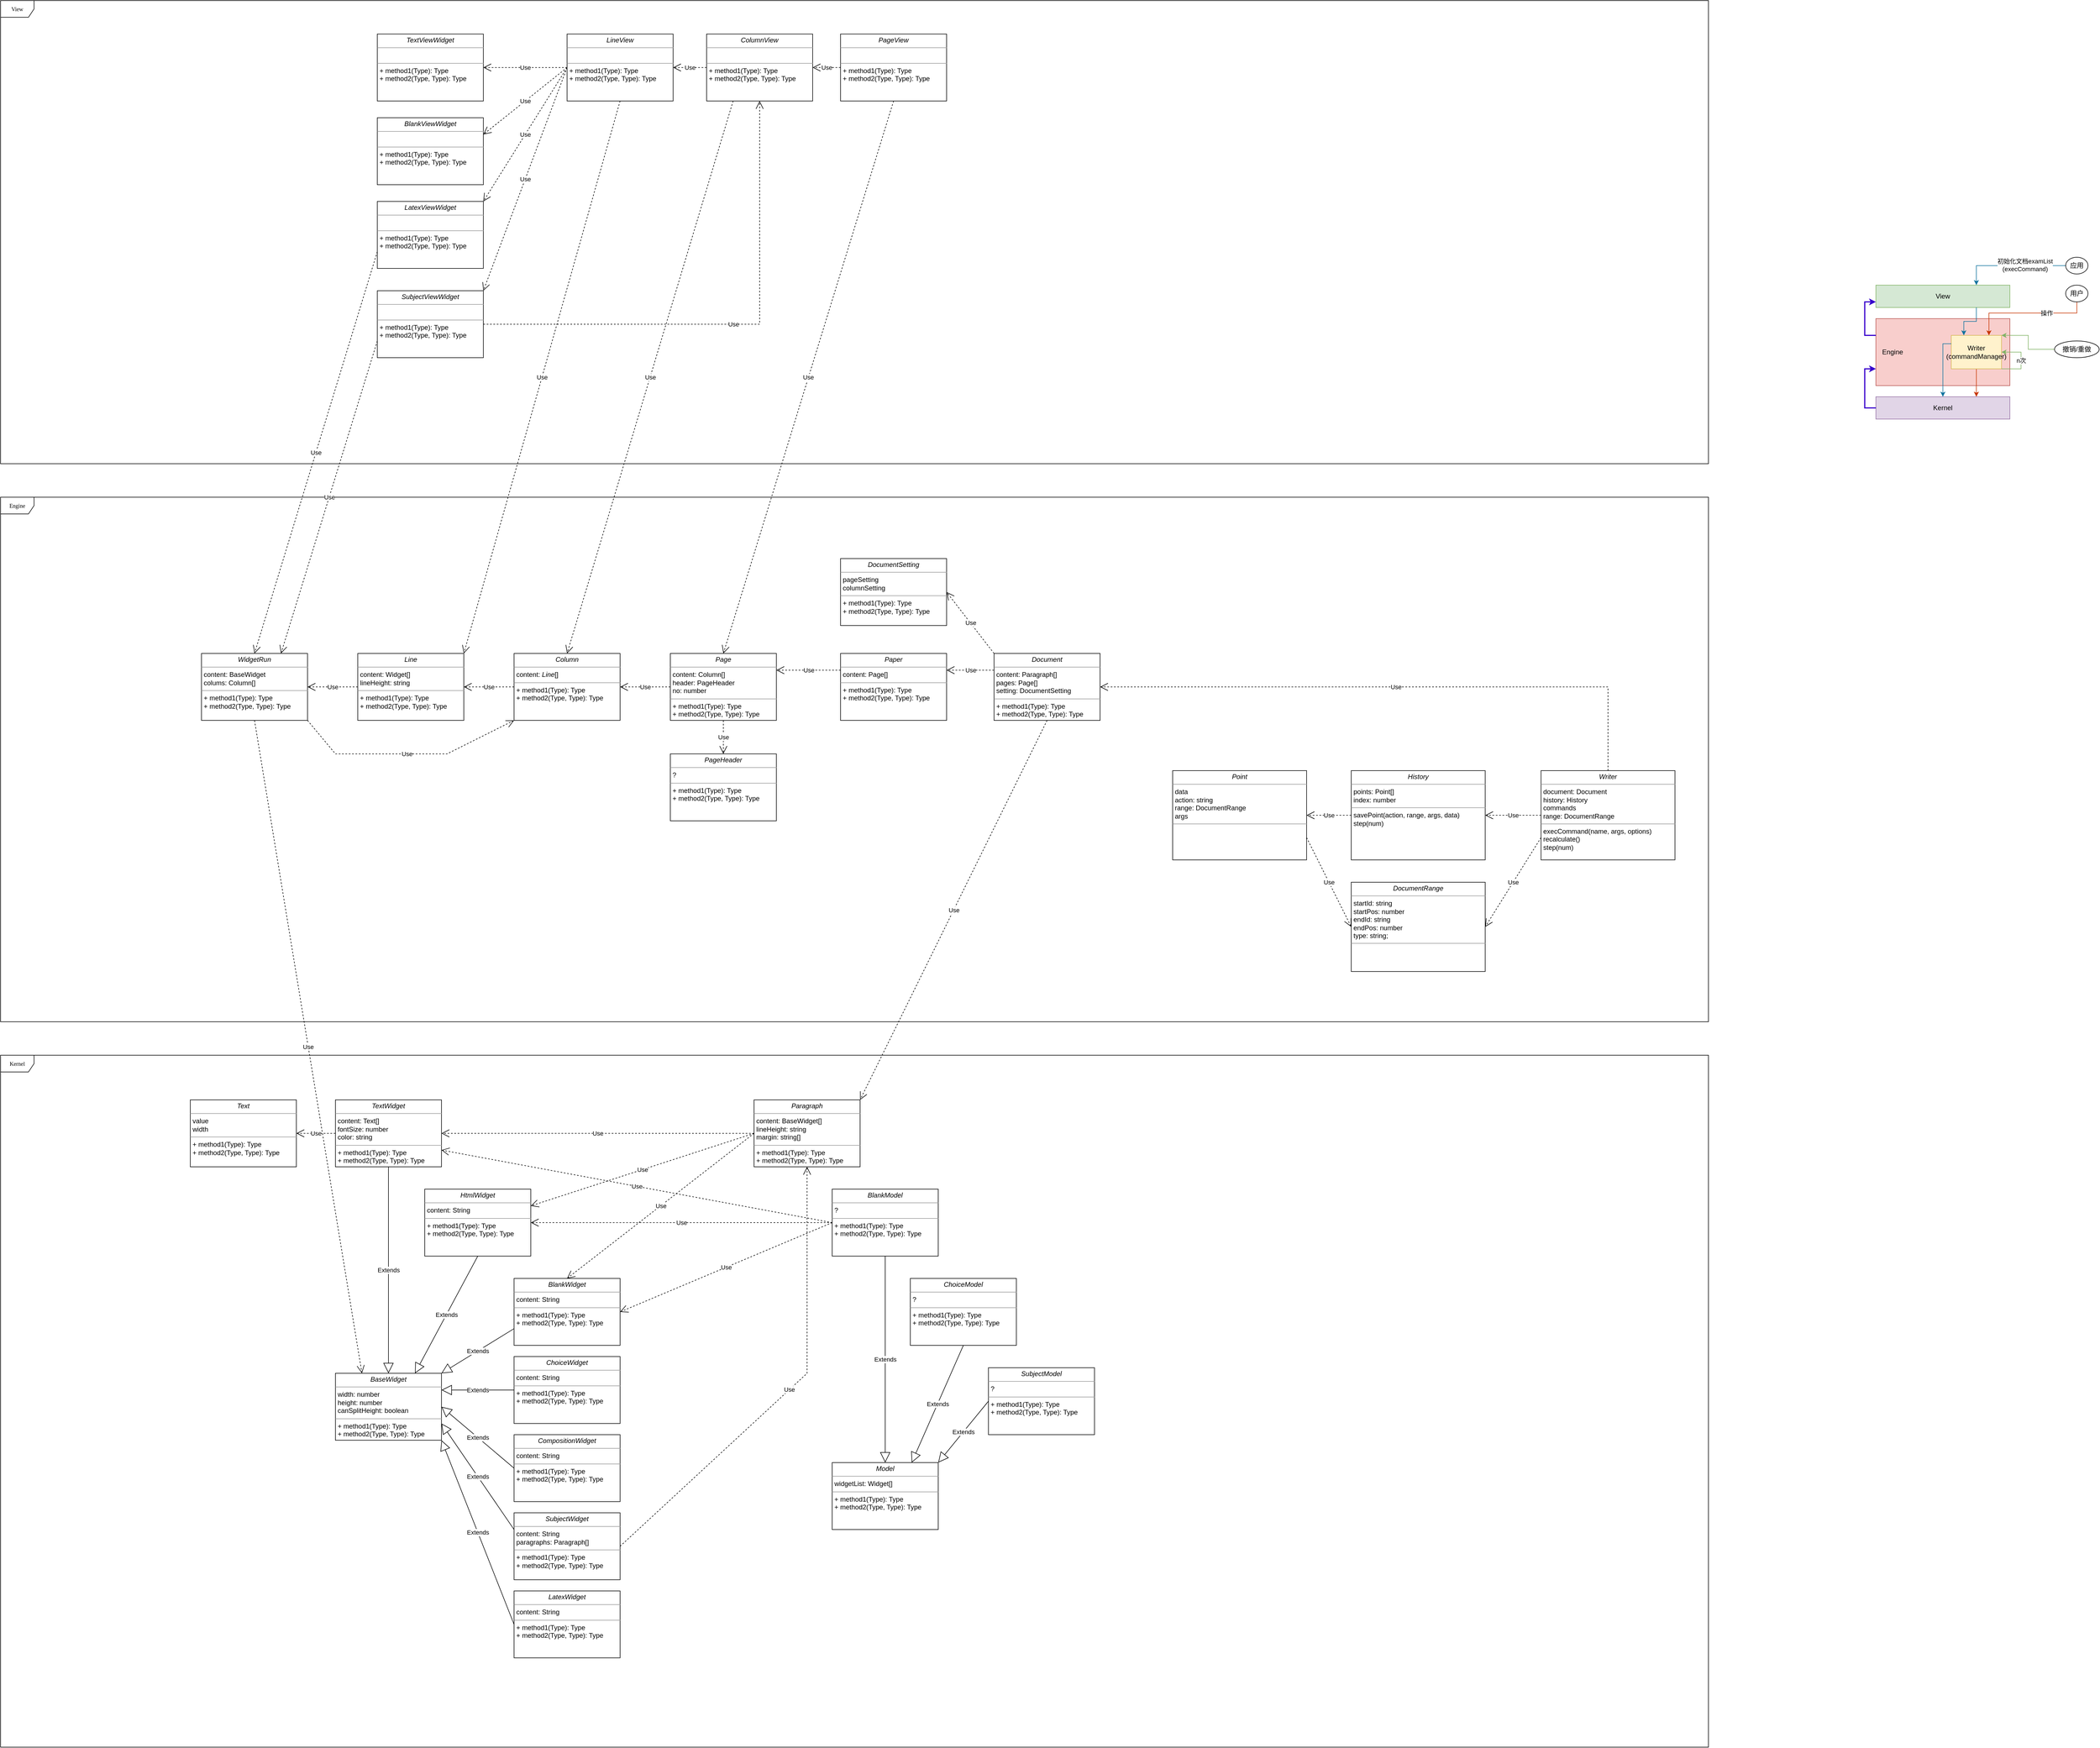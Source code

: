 <mxfile version="18.0.6" type="github">
  <diagram name="Page-1" id="c4acf3e9-155e-7222-9cf6-157b1a14988f">
    <mxGraphModel dx="1494" dy="2609" grid="1" gridSize="10" guides="1" tooltips="1" connect="1" arrows="1" fold="1" page="1" pageScale="1" pageWidth="850" pageHeight="1100" background="none" math="0" shadow="0">
      <root>
        <mxCell id="0" />
        <mxCell id="1" parent="0" />
        <mxCell id="fuyfgmNVLUuhkr_44X1W-9" value="Engine" style="shape=umlFrame;whiteSpace=wrap;html=1;rounded=0;shadow=0;comic=0;labelBackgroundColor=none;strokeWidth=1;fontFamily=Verdana;fontSize=10;align=center;" parent="1" vertex="1">
          <mxGeometry x="-280" y="-1100" width="3060" height="940" as="geometry" />
        </mxCell>
        <mxCell id="17acba5748e5396b-1" value="Kernel" style="shape=umlFrame;whiteSpace=wrap;html=1;rounded=0;shadow=0;comic=0;labelBackgroundColor=none;strokeWidth=1;fontFamily=Verdana;fontSize=10;align=center;" parent="1" vertex="1">
          <mxGeometry x="-280" y="-100" width="3060" height="1240" as="geometry" />
        </mxCell>
        <mxCell id="5d2195bd80daf111-18" value="&lt;p style=&quot;margin: 0px ; margin-top: 4px ; text-align: center&quot;&gt;&lt;i&gt;Text&lt;/i&gt;&lt;/p&gt;&lt;hr size=&quot;1&quot;&gt;&lt;p style=&quot;margin: 0px ; margin-left: 4px&quot;&gt;value&lt;/p&gt;&lt;p style=&quot;margin: 0px ; margin-left: 4px&quot;&gt;width&lt;/p&gt;&lt;hr size=&quot;1&quot;&gt;&lt;p style=&quot;margin: 0px ; margin-left: 4px&quot;&gt;+ method1(Type): Type&lt;br&gt;+ method2(Type, Type): Type&lt;/p&gt;" style="verticalAlign=top;align=left;overflow=fill;fontSize=12;fontFamily=Helvetica;html=1;rounded=0;shadow=0;comic=0;labelBackgroundColor=none;strokeWidth=1" parent="1" vertex="1">
          <mxGeometry x="60" y="-20" width="190" height="120" as="geometry" />
        </mxCell>
        <mxCell id="0qslpQPDbHQwRN-v0XV1-1" value="&lt;p style=&quot;margin: 0px ; margin-top: 4px ; text-align: center&quot;&gt;&lt;i&gt;TextWidget&lt;/i&gt;&lt;/p&gt;&lt;hr size=&quot;1&quot;&gt;&lt;p style=&quot;margin: 0px ; margin-left: 4px&quot;&gt;content: Text[]&lt;/p&gt;&lt;p style=&quot;margin: 0px ; margin-left: 4px&quot;&gt;fontSize: number&lt;/p&gt;&lt;p style=&quot;margin: 0px ; margin-left: 4px&quot;&gt;color: string&lt;/p&gt;&lt;hr size=&quot;1&quot;&gt;&lt;p style=&quot;margin: 0px ; margin-left: 4px&quot;&gt;+ method1(Type): Type&lt;br&gt;+ method2(Type, Type): Type&lt;/p&gt;" style="verticalAlign=top;align=left;overflow=fill;fontSize=12;fontFamily=Helvetica;html=1;rounded=0;shadow=0;comic=0;labelBackgroundColor=none;strokeWidth=1" parent="1" vertex="1">
          <mxGeometry x="320" y="-20" width="190" height="120" as="geometry" />
        </mxCell>
        <mxCell id="0qslpQPDbHQwRN-v0XV1-2" value="&lt;p style=&quot;margin: 0px ; margin-top: 4px ; text-align: center&quot;&gt;&lt;i&gt;HtmlWidget&lt;/i&gt;&lt;/p&gt;&lt;hr size=&quot;1&quot;&gt;&lt;p style=&quot;margin: 0px ; margin-left: 4px&quot;&gt;content: String&lt;/p&gt;&lt;hr size=&quot;1&quot;&gt;&lt;p style=&quot;margin: 0px ; margin-left: 4px&quot;&gt;+ method1(Type): Type&lt;br&gt;+ method2(Type, Type): Type&lt;/p&gt;" style="verticalAlign=top;align=left;overflow=fill;fontSize=12;fontFamily=Helvetica;html=1;rounded=0;shadow=0;comic=0;labelBackgroundColor=none;strokeWidth=1" parent="1" vertex="1">
          <mxGeometry x="480" y="140" width="190" height="120" as="geometry" />
        </mxCell>
        <mxCell id="0qslpQPDbHQwRN-v0XV1-3" value="&lt;p style=&quot;margin: 0px ; margin-top: 4px ; text-align: center&quot;&gt;&lt;i&gt;BlankWidget&lt;/i&gt;&lt;/p&gt;&lt;hr size=&quot;1&quot;&gt;&lt;p style=&quot;margin: 0px ; margin-left: 4px&quot;&gt;content: String&lt;/p&gt;&lt;hr size=&quot;1&quot;&gt;&lt;p style=&quot;margin: 0px ; margin-left: 4px&quot;&gt;+ method1(Type): Type&lt;br&gt;+ method2(Type, Type): Type&lt;/p&gt;" style="verticalAlign=top;align=left;overflow=fill;fontSize=12;fontFamily=Helvetica;html=1;rounded=0;shadow=0;comic=0;labelBackgroundColor=none;strokeWidth=1" parent="1" vertex="1">
          <mxGeometry x="640" y="300" width="190" height="120" as="geometry" />
        </mxCell>
        <mxCell id="0qslpQPDbHQwRN-v0XV1-4" value="Use" style="endArrow=open;endSize=12;dashed=1;html=1;rounded=0;exitX=0;exitY=0.5;exitDx=0;exitDy=0;entryX=1;entryY=0.5;entryDx=0;entryDy=0;" parent="1" source="0qslpQPDbHQwRN-v0XV1-1" target="5d2195bd80daf111-18" edge="1">
          <mxGeometry width="160" relative="1" as="geometry">
            <mxPoint x="290" y="90" as="sourcePoint" />
            <mxPoint x="450" y="90" as="targetPoint" />
          </mxGeometry>
        </mxCell>
        <mxCell id="0qslpQPDbHQwRN-v0XV1-5" value="&lt;p style=&quot;margin: 0px ; margin-top: 4px ; text-align: center&quot;&gt;&lt;i&gt;Line&lt;/i&gt;&lt;/p&gt;&lt;hr size=&quot;1&quot;&gt;&lt;p style=&quot;margin: 0px ; margin-left: 4px&quot;&gt;content: Widget[]&lt;/p&gt;&lt;p style=&quot;margin: 0px ; margin-left: 4px&quot;&gt;lineHeight: string&lt;br&gt;&lt;/p&gt;&lt;hr size=&quot;1&quot;&gt;&lt;p style=&quot;margin: 0px ; margin-left: 4px&quot;&gt;+ method1(Type): Type&lt;br&gt;+ method2(Type, Type): Type&lt;/p&gt;" style="verticalAlign=top;align=left;overflow=fill;fontSize=12;fontFamily=Helvetica;html=1;rounded=0;shadow=0;comic=0;labelBackgroundColor=none;strokeWidth=1" parent="1" vertex="1">
          <mxGeometry x="360" y="-820" width="190" height="120" as="geometry" />
        </mxCell>
        <mxCell id="0qslpQPDbHQwRN-v0XV1-6" value="&lt;p style=&quot;margin: 0px ; margin-top: 4px ; text-align: center&quot;&gt;&lt;i&gt;BaseWidget&lt;/i&gt;&lt;/p&gt;&lt;hr size=&quot;1&quot;&gt;&lt;p style=&quot;margin: 0px ; margin-left: 4px&quot;&gt;width: number&lt;/p&gt;&lt;p style=&quot;margin: 0px ; margin-left: 4px&quot;&gt;height: number&lt;/p&gt;&lt;p style=&quot;margin: 0px ; margin-left: 4px&quot;&gt;canSplitHeight: boolean&lt;/p&gt;&lt;hr size=&quot;1&quot;&gt;&lt;p style=&quot;margin: 0px ; margin-left: 4px&quot;&gt;+ method1(Type): Type&lt;br&gt;+ method2(Type, Type): Type&lt;/p&gt;" style="verticalAlign=top;align=left;overflow=fill;fontSize=12;fontFamily=Helvetica;html=1;rounded=0;shadow=0;comic=0;labelBackgroundColor=none;strokeWidth=1" parent="1" vertex="1">
          <mxGeometry x="320" y="470" width="190" height="120" as="geometry" />
        </mxCell>
        <mxCell id="0qslpQPDbHQwRN-v0XV1-8" value="Use" style="endArrow=open;endSize=12;dashed=1;html=1;rounded=0;exitX=0;exitY=0.5;exitDx=0;exitDy=0;entryX=1;entryY=0.5;entryDx=0;entryDy=0;" parent="1" source="0qslpQPDbHQwRN-v0XV1-16" target="0qslpQPDbHQwRN-v0XV1-1" edge="1">
          <mxGeometry width="160" relative="1" as="geometry">
            <mxPoint x="430" y="320" as="sourcePoint" />
            <mxPoint x="590" y="320" as="targetPoint" />
          </mxGeometry>
        </mxCell>
        <mxCell id="0qslpQPDbHQwRN-v0XV1-11" value="Use" style="endArrow=open;endSize=12;dashed=1;html=1;rounded=0;entryX=1;entryY=0.25;entryDx=0;entryDy=0;exitX=0;exitY=0.5;exitDx=0;exitDy=0;" parent="1" source="0qslpQPDbHQwRN-v0XV1-16" target="0qslpQPDbHQwRN-v0XV1-2" edge="1">
          <mxGeometry width="160" relative="1" as="geometry">
            <mxPoint x="890" y="40" as="sourcePoint" />
            <mxPoint x="520" y="50" as="targetPoint" />
          </mxGeometry>
        </mxCell>
        <mxCell id="0qslpQPDbHQwRN-v0XV1-12" value="Use" style="endArrow=open;endSize=12;dashed=1;html=1;rounded=0;entryX=0.5;entryY=0;entryDx=0;entryDy=0;" parent="1" target="0qslpQPDbHQwRN-v0XV1-3" edge="1">
          <mxGeometry width="160" relative="1" as="geometry">
            <mxPoint x="1070" y="40" as="sourcePoint" />
            <mxPoint x="645" y="110" as="targetPoint" />
          </mxGeometry>
        </mxCell>
        <mxCell id="0qslpQPDbHQwRN-v0XV1-13" value="Extends" style="endArrow=block;endSize=16;endFill=0;html=1;rounded=0;exitX=0.5;exitY=1;exitDx=0;exitDy=0;" parent="1" source="0qslpQPDbHQwRN-v0XV1-1" target="0qslpQPDbHQwRN-v0XV1-6" edge="1">
          <mxGeometry width="160" relative="1" as="geometry">
            <mxPoint x="370" y="290" as="sourcePoint" />
            <mxPoint x="530" y="290" as="targetPoint" />
          </mxGeometry>
        </mxCell>
        <mxCell id="0qslpQPDbHQwRN-v0XV1-14" value="Extends" style="endArrow=block;endSize=16;endFill=0;html=1;rounded=0;exitX=0.5;exitY=1;exitDx=0;exitDy=0;entryX=0.75;entryY=0;entryDx=0;entryDy=0;" parent="1" source="0qslpQPDbHQwRN-v0XV1-2" target="0qslpQPDbHQwRN-v0XV1-6" edge="1">
          <mxGeometry width="160" relative="1" as="geometry">
            <mxPoint x="425" y="110" as="sourcePoint" />
            <mxPoint x="425" y="480" as="targetPoint" />
          </mxGeometry>
        </mxCell>
        <mxCell id="0qslpQPDbHQwRN-v0XV1-15" value="Extends" style="endArrow=block;endSize=16;endFill=0;html=1;rounded=0;exitX=0;exitY=0.75;exitDx=0;exitDy=0;entryX=1;entryY=0;entryDx=0;entryDy=0;" parent="1" source="0qslpQPDbHQwRN-v0XV1-3" target="0qslpQPDbHQwRN-v0XV1-6" edge="1">
          <mxGeometry width="160" relative="1" as="geometry">
            <mxPoint x="645" y="230" as="sourcePoint" />
            <mxPoint x="472.5" y="480" as="targetPoint" />
          </mxGeometry>
        </mxCell>
        <mxCell id="0qslpQPDbHQwRN-v0XV1-16" value="&lt;p style=&quot;margin: 0px ; margin-top: 4px ; text-align: center&quot;&gt;&lt;i&gt;Paragraph&lt;/i&gt;&lt;br&gt;&lt;/p&gt;&lt;hr size=&quot;1&quot;&gt;&lt;p style=&quot;margin: 0px ; margin-left: 4px&quot;&gt;content: BaseWidget[]&lt;/p&gt;&lt;p style=&quot;margin: 0px ; margin-left: 4px&quot;&gt;lineHeight: string&lt;br&gt;margin: string[]&lt;/p&gt;&lt;hr size=&quot;1&quot;&gt;&lt;p style=&quot;margin: 0px ; margin-left: 4px&quot;&gt;+ method1(Type): Type&lt;br&gt;+ method2(Type, Type): Type&lt;/p&gt;" style="verticalAlign=top;align=left;overflow=fill;fontSize=12;fontFamily=Helvetica;html=1;rounded=0;shadow=0;comic=0;labelBackgroundColor=none;strokeWidth=1" parent="1" vertex="1">
          <mxGeometry x="1070" y="-20" width="190" height="120" as="geometry" />
        </mxCell>
        <mxCell id="0qslpQPDbHQwRN-v0XV1-17" value="Use" style="endArrow=open;endSize=12;dashed=1;html=1;rounded=0;entryX=1;entryY=0.5;entryDx=0;entryDy=0;exitX=0;exitY=0.5;exitDx=0;exitDy=0;" parent="1" source="0qslpQPDbHQwRN-v0XV1-5" target="fuyfgmNVLUuhkr_44X1W-13" edge="1">
          <mxGeometry width="160" relative="1" as="geometry">
            <mxPoint x="450" y="-250" as="sourcePoint" />
            <mxPoint x="290" y="-160" as="targetPoint" />
          </mxGeometry>
        </mxCell>
        <mxCell id="0qslpQPDbHQwRN-v0XV1-18" value="&lt;p style=&quot;margin: 0px ; margin-top: 4px ; text-align: center&quot;&gt;&lt;i&gt;BlankModel&lt;/i&gt;&lt;br&gt;&lt;/p&gt;&lt;hr size=&quot;1&quot;&gt;&lt;p style=&quot;margin: 0px ; margin-left: 4px&quot;&gt;?&lt;/p&gt;&lt;hr size=&quot;1&quot;&gt;&lt;p style=&quot;margin: 0px ; margin-left: 4px&quot;&gt;+ method1(Type): Type&lt;br&gt;+ method2(Type, Type): Type&lt;/p&gt;" style="verticalAlign=top;align=left;overflow=fill;fontSize=12;fontFamily=Helvetica;html=1;rounded=0;shadow=0;comic=0;labelBackgroundColor=none;strokeWidth=1" parent="1" vertex="1">
          <mxGeometry x="1210" y="140" width="190" height="120" as="geometry" />
        </mxCell>
        <mxCell id="0qslpQPDbHQwRN-v0XV1-19" value="Use" style="endArrow=open;endSize=12;dashed=1;html=1;rounded=0;entryX=1;entryY=0.75;entryDx=0;entryDy=0;exitX=0;exitY=0.5;exitDx=0;exitDy=0;" parent="1" source="0qslpQPDbHQwRN-v0XV1-18" target="0qslpQPDbHQwRN-v0XV1-1" edge="1">
          <mxGeometry width="160" relative="1" as="geometry">
            <mxPoint x="1090" y="210" as="sourcePoint" />
            <mxPoint x="1270" y="200" as="targetPoint" />
          </mxGeometry>
        </mxCell>
        <mxCell id="0qslpQPDbHQwRN-v0XV1-20" value="&lt;p style=&quot;margin: 0px ; margin-top: 4px ; text-align: center&quot;&gt;&lt;i&gt;Column&lt;/i&gt;&lt;br&gt;&lt;/p&gt;&lt;hr size=&quot;1&quot;&gt;&lt;p style=&quot;margin: 0px ; margin-left: 4px&quot;&gt;content:&amp;nbsp;&lt;i style=&quot;text-align: center&quot;&gt;Line&lt;/i&gt;[]&lt;/p&gt;&lt;hr size=&quot;1&quot;&gt;&lt;p style=&quot;margin: 0px ; margin-left: 4px&quot;&gt;+ method1(Type): Type&lt;br&gt;+ method2(Type, Type): Type&lt;/p&gt;" style="verticalAlign=top;align=left;overflow=fill;fontSize=12;fontFamily=Helvetica;html=1;rounded=0;shadow=0;comic=0;labelBackgroundColor=none;strokeWidth=1" parent="1" vertex="1">
          <mxGeometry x="640" y="-820" width="190" height="120" as="geometry" />
        </mxCell>
        <mxCell id="0qslpQPDbHQwRN-v0XV1-21" value="&lt;p style=&quot;margin: 0px ; margin-top: 4px ; text-align: center&quot;&gt;&lt;i&gt;Page&lt;/i&gt;&lt;br&gt;&lt;/p&gt;&lt;hr size=&quot;1&quot;&gt;&lt;p style=&quot;margin: 0px ; margin-left: 4px&quot;&gt;content: Column[]&lt;/p&gt;&lt;p style=&quot;margin: 0px ; margin-left: 4px&quot;&gt;header: PageHeader&lt;/p&gt;&lt;p style=&quot;margin: 0px ; margin-left: 4px&quot;&gt;no: number&lt;/p&gt;&lt;hr size=&quot;1&quot;&gt;&lt;p style=&quot;margin: 0px ; margin-left: 4px&quot;&gt;+ method1(Type): Type&lt;br&gt;+ method2(Type, Type): Type&lt;/p&gt;" style="verticalAlign=top;align=left;overflow=fill;fontSize=12;fontFamily=Helvetica;html=1;rounded=0;shadow=0;comic=0;labelBackgroundColor=none;strokeWidth=1" parent="1" vertex="1">
          <mxGeometry x="920" y="-820" width="190" height="120" as="geometry" />
        </mxCell>
        <mxCell id="0qslpQPDbHQwRN-v0XV1-23" value="Use" style="endArrow=open;endSize=12;dashed=1;html=1;rounded=0;entryX=1;entryY=0.5;entryDx=0;entryDy=0;exitX=0;exitY=0.5;exitDx=0;exitDy=0;" parent="1" source="0qslpQPDbHQwRN-v0XV1-21" target="0qslpQPDbHQwRN-v0XV1-20" edge="1">
          <mxGeometry width="160" relative="1" as="geometry">
            <mxPoint x="785" y="-370" as="sourcePoint" />
            <mxPoint x="695" y="-370" as="targetPoint" />
          </mxGeometry>
        </mxCell>
        <mxCell id="0qslpQPDbHQwRN-v0XV1-24" value="&lt;p style=&quot;margin: 0px ; margin-top: 4px ; text-align: center&quot;&gt;&lt;i&gt;ChoiceModel&lt;/i&gt;&lt;br&gt;&lt;/p&gt;&lt;hr size=&quot;1&quot;&gt;&lt;p style=&quot;margin: 0px ; margin-left: 4px&quot;&gt;?&lt;/p&gt;&lt;hr size=&quot;1&quot;&gt;&lt;p style=&quot;margin: 0px ; margin-left: 4px&quot;&gt;+ method1(Type): Type&lt;br&gt;+ method2(Type, Type): Type&lt;/p&gt;" style="verticalAlign=top;align=left;overflow=fill;fontSize=12;fontFamily=Helvetica;html=1;rounded=0;shadow=0;comic=0;labelBackgroundColor=none;strokeWidth=1" parent="1" vertex="1">
          <mxGeometry x="1350" y="300" width="190" height="120" as="geometry" />
        </mxCell>
        <mxCell id="0qslpQPDbHQwRN-v0XV1-25" value="&lt;p style=&quot;margin: 0px ; margin-top: 4px ; text-align: center&quot;&gt;&lt;i&gt;SubjectModel&lt;/i&gt;&lt;br&gt;&lt;/p&gt;&lt;hr size=&quot;1&quot;&gt;&lt;p style=&quot;margin: 0px ; margin-left: 4px&quot;&gt;?&lt;/p&gt;&lt;hr size=&quot;1&quot;&gt;&lt;p style=&quot;margin: 0px ; margin-left: 4px&quot;&gt;+ method1(Type): Type&lt;br&gt;+ method2(Type, Type): Type&lt;/p&gt;" style="verticalAlign=top;align=left;overflow=fill;fontSize=12;fontFamily=Helvetica;html=1;rounded=0;shadow=0;comic=0;labelBackgroundColor=none;strokeWidth=1" parent="1" vertex="1">
          <mxGeometry x="1490" y="460" width="190" height="120" as="geometry" />
        </mxCell>
        <mxCell id="0qslpQPDbHQwRN-v0XV1-26" value="&lt;p style=&quot;margin: 0px ; margin-top: 4px ; text-align: center&quot;&gt;&lt;i&gt;Model&lt;/i&gt;&lt;br&gt;&lt;/p&gt;&lt;hr size=&quot;1&quot;&gt;&lt;p style=&quot;margin: 0px ; margin-left: 4px&quot;&gt;widgetList: Widget[]&lt;/p&gt;&lt;hr size=&quot;1&quot;&gt;&lt;p style=&quot;margin: 0px ; margin-left: 4px&quot;&gt;+ method1(Type): Type&lt;br&gt;+ method2(Type, Type): Type&lt;/p&gt;" style="verticalAlign=top;align=left;overflow=fill;fontSize=12;fontFamily=Helvetica;html=1;rounded=0;shadow=0;comic=0;labelBackgroundColor=none;strokeWidth=1" parent="1" vertex="1">
          <mxGeometry x="1210" y="630" width="190" height="120" as="geometry" />
        </mxCell>
        <mxCell id="0qslpQPDbHQwRN-v0XV1-27" value="Extends" style="endArrow=block;endSize=16;endFill=0;html=1;rounded=0;exitX=0.5;exitY=1;exitDx=0;exitDy=0;entryX=0.5;entryY=0;entryDx=0;entryDy=0;" parent="1" source="0qslpQPDbHQwRN-v0XV1-18" target="0qslpQPDbHQwRN-v0XV1-26" edge="1">
          <mxGeometry width="160" relative="1" as="geometry">
            <mxPoint x="195" y="270" as="sourcePoint" />
            <mxPoint x="195" y="640" as="targetPoint" />
          </mxGeometry>
        </mxCell>
        <mxCell id="0qslpQPDbHQwRN-v0XV1-28" value="Extends" style="endArrow=block;endSize=16;endFill=0;html=1;rounded=0;exitX=0.5;exitY=1;exitDx=0;exitDy=0;entryX=0.75;entryY=0;entryDx=0;entryDy=0;" parent="1" source="0qslpQPDbHQwRN-v0XV1-24" target="0qslpQPDbHQwRN-v0XV1-26" edge="1">
          <mxGeometry width="160" relative="1" as="geometry">
            <mxPoint x="1315" y="270" as="sourcePoint" />
            <mxPoint x="1315" y="640" as="targetPoint" />
          </mxGeometry>
        </mxCell>
        <mxCell id="0qslpQPDbHQwRN-v0XV1-29" value="Extends" style="endArrow=block;endSize=16;endFill=0;html=1;rounded=0;exitX=0;exitY=0.5;exitDx=0;exitDy=0;entryX=1;entryY=0;entryDx=0;entryDy=0;" parent="1" source="0qslpQPDbHQwRN-v0XV1-25" target="0qslpQPDbHQwRN-v0XV1-26" edge="1">
          <mxGeometry width="160" relative="1" as="geometry">
            <mxPoint x="1450" y="520" as="sourcePoint" />
            <mxPoint x="1400" y="690" as="targetPoint" />
          </mxGeometry>
        </mxCell>
        <mxCell id="0qslpQPDbHQwRN-v0XV1-31" value="Use" style="endArrow=open;endSize=12;dashed=1;html=1;rounded=0;exitX=0;exitY=0.5;exitDx=0;exitDy=0;entryX=1;entryY=0.5;entryDx=0;entryDy=0;" parent="1" source="0qslpQPDbHQwRN-v0XV1-20" target="0qslpQPDbHQwRN-v0XV1-5" edge="1">
          <mxGeometry width="160" relative="1" as="geometry">
            <mxPoint x="1375" y="-220" as="sourcePoint" />
            <mxPoint x="855" y="-760" as="targetPoint" />
          </mxGeometry>
        </mxCell>
        <mxCell id="0qslpQPDbHQwRN-v0XV1-32" value="Use" style="endArrow=open;endSize=12;dashed=1;html=1;rounded=0;entryX=1;entryY=0.5;entryDx=0;entryDy=0;exitX=0;exitY=0.5;exitDx=0;exitDy=0;" parent="1" source="0qslpQPDbHQwRN-v0XV1-18" target="0qslpQPDbHQwRN-v0XV1-2" edge="1">
          <mxGeometry width="160" relative="1" as="geometry">
            <mxPoint x="1370" y="210" as="sourcePoint" />
            <mxPoint x="520" y="80" as="targetPoint" />
          </mxGeometry>
        </mxCell>
        <mxCell id="0qslpQPDbHQwRN-v0XV1-33" value="Use" style="endArrow=open;endSize=12;dashed=1;html=1;rounded=0;entryX=1;entryY=0.5;entryDx=0;entryDy=0;exitX=0;exitY=0.5;exitDx=0;exitDy=0;" parent="1" source="0qslpQPDbHQwRN-v0XV1-18" target="0qslpQPDbHQwRN-v0XV1-3" edge="1">
          <mxGeometry width="160" relative="1" as="geometry">
            <mxPoint x="1360" y="200" as="sourcePoint" />
            <mxPoint x="680" y="210" as="targetPoint" />
          </mxGeometry>
        </mxCell>
        <mxCell id="0qslpQPDbHQwRN-v0XV1-36" value="&lt;p style=&quot;margin: 0px ; margin-top: 4px ; text-align: center&quot;&gt;&lt;i&gt;PageHeader&lt;/i&gt;&lt;br&gt;&lt;/p&gt;&lt;hr size=&quot;1&quot;&gt;&lt;p style=&quot;margin: 0px ; margin-left: 4px&quot;&gt;?&lt;/p&gt;&lt;hr size=&quot;1&quot;&gt;&lt;p style=&quot;margin: 0px ; margin-left: 4px&quot;&gt;+ method1(Type): Type&lt;br&gt;+ method2(Type, Type): Type&lt;/p&gt;" style="verticalAlign=top;align=left;overflow=fill;fontSize=12;fontFamily=Helvetica;html=1;rounded=0;shadow=0;comic=0;labelBackgroundColor=none;strokeWidth=1" parent="1" vertex="1">
          <mxGeometry x="920" y="-640" width="190" height="120" as="geometry" />
        </mxCell>
        <mxCell id="0qslpQPDbHQwRN-v0XV1-37" value="Use" style="endArrow=open;endSize=12;dashed=1;html=1;rounded=0;entryX=0.5;entryY=0;entryDx=0;entryDy=0;exitX=0.5;exitY=1;exitDx=0;exitDy=0;" parent="1" source="0qslpQPDbHQwRN-v0XV1-21" target="0qslpQPDbHQwRN-v0XV1-36" edge="1">
          <mxGeometry width="160" relative="1" as="geometry">
            <mxPoint x="1585" y="-370" as="sourcePoint" />
            <mxPoint x="1135" y="-370" as="targetPoint" />
          </mxGeometry>
        </mxCell>
        <mxCell id="fuyfgmNVLUuhkr_44X1W-4" value="&lt;p style=&quot;margin: 0px ; margin-top: 4px ; text-align: center&quot;&gt;&lt;i&gt;Document&lt;/i&gt;&lt;/p&gt;&lt;hr size=&quot;1&quot;&gt;&lt;p style=&quot;margin: 0px ; margin-left: 4px&quot;&gt;content: Paragraph[]&lt;/p&gt;&lt;p style=&quot;margin: 0px ; margin-left: 4px&quot;&gt;pages: Page[]&lt;/p&gt;&lt;p style=&quot;margin: 0px ; margin-left: 4px&quot;&gt;setting: DocumentSetting&lt;/p&gt;&lt;hr size=&quot;1&quot;&gt;&lt;p style=&quot;margin: 0px ; margin-left: 4px&quot;&gt;+ method1(Type): Type&lt;br&gt;+ method2(Type, Type): Type&lt;/p&gt;" style="verticalAlign=top;align=left;overflow=fill;fontSize=12;fontFamily=Helvetica;html=1;rounded=0;shadow=0;comic=0;labelBackgroundColor=none;strokeWidth=1" parent="1" vertex="1">
          <mxGeometry x="1500" y="-820" width="190" height="120" as="geometry" />
        </mxCell>
        <mxCell id="fuyfgmNVLUuhkr_44X1W-5" value="Use" style="endArrow=open;endSize=12;dashed=1;html=1;rounded=0;entryX=1;entryY=0;entryDx=0;entryDy=0;exitX=0.5;exitY=1;exitDx=0;exitDy=0;" parent="1" source="fuyfgmNVLUuhkr_44X1W-4" target="0qslpQPDbHQwRN-v0XV1-16" edge="1">
          <mxGeometry width="160" relative="1" as="geometry">
            <mxPoint x="2010" y="-230" as="sourcePoint" />
            <mxPoint x="1865" y="-110" as="targetPoint" />
          </mxGeometry>
        </mxCell>
        <mxCell id="fuyfgmNVLUuhkr_44X1W-6" value="Use" style="endArrow=open;endSize=12;dashed=1;html=1;rounded=0;entryX=1;entryY=0.25;entryDx=0;entryDy=0;exitX=0;exitY=0.25;exitDx=0;exitDy=0;" parent="1" source="fuyfgmNVLUuhkr_44X1W-4" target="fuyfgmNVLUuhkr_44X1W-10" edge="1">
          <mxGeometry width="160" relative="1" as="geometry">
            <mxPoint x="1585" y="-750" as="sourcePoint" />
            <mxPoint x="1440" y="-630" as="targetPoint" />
          </mxGeometry>
        </mxCell>
        <mxCell id="fuyfgmNVLUuhkr_44X1W-7" value="&lt;p style=&quot;margin: 0px ; margin-top: 4px ; text-align: center&quot;&gt;&lt;i&gt;DocumentSetting&lt;/i&gt;&lt;/p&gt;&lt;hr size=&quot;1&quot;&gt;&lt;p style=&quot;margin: 0px ; margin-left: 4px&quot;&gt;pageSetting&lt;/p&gt;&lt;p style=&quot;margin: 0px ; margin-left: 4px&quot;&gt;columnSetting&lt;/p&gt;&lt;hr size=&quot;1&quot;&gt;&lt;p style=&quot;margin: 0px ; margin-left: 4px&quot;&gt;+ method1(Type): Type&lt;br&gt;+ method2(Type, Type): Type&lt;/p&gt;" style="verticalAlign=top;align=left;overflow=fill;fontSize=12;fontFamily=Helvetica;html=1;rounded=0;shadow=0;comic=0;labelBackgroundColor=none;strokeWidth=1" parent="1" vertex="1">
          <mxGeometry x="1225" y="-990" width="190" height="120" as="geometry" />
        </mxCell>
        <mxCell id="fuyfgmNVLUuhkr_44X1W-8" value="Use" style="endArrow=open;endSize=12;dashed=1;html=1;rounded=0;entryX=1;entryY=0.5;entryDx=0;entryDy=0;exitX=0;exitY=0;exitDx=0;exitDy=0;" parent="1" source="fuyfgmNVLUuhkr_44X1W-4" target="fuyfgmNVLUuhkr_44X1W-7" edge="1">
          <mxGeometry width="160" relative="1" as="geometry">
            <mxPoint x="1585.0" y="-780" as="sourcePoint" />
            <mxPoint x="1425" y="-780" as="targetPoint" />
          </mxGeometry>
        </mxCell>
        <mxCell id="fuyfgmNVLUuhkr_44X1W-10" value="&lt;p style=&quot;margin: 0px ; margin-top: 4px ; text-align: center&quot;&gt;&lt;i&gt;Paper&lt;/i&gt;&lt;br&gt;&lt;/p&gt;&lt;hr size=&quot;1&quot;&gt;&lt;p style=&quot;margin: 0px ; margin-left: 4px&quot;&gt;content: Page[]&lt;/p&gt;&lt;hr size=&quot;1&quot;&gt;&lt;p style=&quot;margin: 0px ; margin-left: 4px&quot;&gt;+ method1(Type): Type&lt;br&gt;+ method2(Type, Type): Type&lt;/p&gt;" style="verticalAlign=top;align=left;overflow=fill;fontSize=12;fontFamily=Helvetica;html=1;rounded=0;shadow=0;comic=0;labelBackgroundColor=none;strokeWidth=1" parent="1" vertex="1">
          <mxGeometry x="1225" y="-820" width="190" height="120" as="geometry" />
        </mxCell>
        <mxCell id="fuyfgmNVLUuhkr_44X1W-11" value="Use" style="endArrow=open;endSize=12;dashed=1;html=1;rounded=0;entryX=1;entryY=0.25;entryDx=0;entryDy=0;exitX=0;exitY=0.25;exitDx=0;exitDy=0;" parent="1" source="fuyfgmNVLUuhkr_44X1W-10" target="0qslpQPDbHQwRN-v0XV1-21" edge="1">
          <mxGeometry width="160" relative="1" as="geometry">
            <mxPoint x="1585" y="-780" as="sourcePoint" />
            <mxPoint x="1425" y="-780" as="targetPoint" />
          </mxGeometry>
        </mxCell>
        <mxCell id="fuyfgmNVLUuhkr_44X1W-13" value="&lt;p style=&quot;margin: 0px ; margin-top: 4px ; text-align: center&quot;&gt;&lt;i&gt;WidgetRun&lt;/i&gt;&lt;/p&gt;&lt;hr size=&quot;1&quot;&gt;&lt;p style=&quot;margin: 0px ; margin-left: 4px&quot;&gt;content: BaseWidget&lt;br&gt;&lt;/p&gt;&lt;p style=&quot;margin: 0px ; margin-left: 4px&quot;&gt;colums: Column[]&lt;/p&gt;&lt;hr size=&quot;1&quot;&gt;&lt;p style=&quot;margin: 0px ; margin-left: 4px&quot;&gt;+ method1(Type): Type&lt;br&gt;+ method2(Type, Type): Type&lt;/p&gt;" style="verticalAlign=top;align=left;overflow=fill;fontSize=12;fontFamily=Helvetica;html=1;rounded=0;shadow=0;comic=0;labelBackgroundColor=none;strokeWidth=1" parent="1" vertex="1">
          <mxGeometry x="80" y="-820" width="190" height="120" as="geometry" />
        </mxCell>
        <mxCell id="fuyfgmNVLUuhkr_44X1W-14" value="Use" style="endArrow=open;endSize=12;dashed=1;html=1;rounded=0;exitX=0.5;exitY=1;exitDx=0;exitDy=0;entryX=0.25;entryY=0;entryDx=0;entryDy=0;" parent="1" source="fuyfgmNVLUuhkr_44X1W-13" target="0qslpQPDbHQwRN-v0XV1-6" edge="1">
          <mxGeometry width="160" relative="1" as="geometry">
            <mxPoint x="730" y="-350" as="sourcePoint" />
            <mxPoint x="520" y="-350" as="targetPoint" />
          </mxGeometry>
        </mxCell>
        <mxCell id="eiwNIzdNadxtpNHis9UP-1" value="&lt;p style=&quot;margin: 0px ; margin-top: 4px ; text-align: center&quot;&gt;&lt;i&gt;Writer&lt;/i&gt;&lt;br&gt;&lt;/p&gt;&lt;hr size=&quot;1&quot;&gt;&lt;p style=&quot;margin: 0px ; margin-left: 4px&quot;&gt;document: Document&lt;/p&gt;&lt;p style=&quot;margin: 0px ; margin-left: 4px&quot;&gt;history: History&lt;/p&gt;&lt;p style=&quot;margin: 0px ; margin-left: 4px&quot;&gt;commands&lt;/p&gt;&lt;p style=&quot;margin: 0px ; margin-left: 4px&quot;&gt;range:&amp;nbsp;DocumentRange&lt;/p&gt;&lt;hr size=&quot;1&quot;&gt;&lt;p style=&quot;margin: 0px ; margin-left: 4px&quot;&gt;execCommand(name, args, options)&lt;br&gt;&lt;/p&gt;&lt;p style=&quot;margin: 0px ; margin-left: 4px&quot;&gt;recalculate()&lt;br&gt;&lt;/p&gt;&lt;p style=&quot;margin: 0px ; margin-left: 4px&quot;&gt;step(num)&lt;br&gt;&lt;/p&gt;" style="verticalAlign=top;align=left;overflow=fill;fontSize=12;fontFamily=Helvetica;html=1;rounded=0;shadow=0;comic=0;labelBackgroundColor=none;strokeWidth=1" vertex="1" parent="1">
          <mxGeometry x="2480" y="-610" width="240" height="160" as="geometry" />
        </mxCell>
        <mxCell id="eiwNIzdNadxtpNHis9UP-2" value="Use" style="endArrow=open;endSize=12;dashed=1;html=1;rounded=0;entryX=1;entryY=0.5;entryDx=0;entryDy=0;exitX=0.5;exitY=0;exitDx=0;exitDy=0;" edge="1" parent="1" source="eiwNIzdNadxtpNHis9UP-1" target="fuyfgmNVLUuhkr_44X1W-4">
          <mxGeometry width="160" relative="1" as="geometry">
            <mxPoint x="1945" y="-380" as="sourcePoint" />
            <mxPoint x="1785" y="-380" as="targetPoint" />
            <Array as="points">
              <mxPoint x="2600" y="-760" />
            </Array>
          </mxGeometry>
        </mxCell>
        <mxCell id="eiwNIzdNadxtpNHis9UP-3" value="&lt;p style=&quot;margin: 0px ; margin-top: 4px ; text-align: center&quot;&gt;&lt;i&gt;History&lt;/i&gt;&lt;br&gt;&lt;/p&gt;&lt;hr size=&quot;1&quot;&gt;&lt;p style=&quot;margin: 0px ; margin-left: 4px&quot;&gt;points: Point[]&lt;/p&gt;&lt;p style=&quot;margin: 0px ; margin-left: 4px&quot;&gt;index: number&lt;/p&gt;&lt;hr size=&quot;1&quot;&gt;&lt;p style=&quot;margin: 0px ; margin-left: 4px&quot;&gt;savePoint(action, range, args, data)&lt;br&gt;&lt;/p&gt;&lt;p style=&quot;margin: 0px ; margin-left: 4px&quot;&gt;step(num)&lt;/p&gt;" style="verticalAlign=top;align=left;overflow=fill;fontSize=12;fontFamily=Helvetica;html=1;rounded=0;shadow=0;comic=0;labelBackgroundColor=none;strokeWidth=1" vertex="1" parent="1">
          <mxGeometry x="2140" y="-610" width="240" height="160" as="geometry" />
        </mxCell>
        <mxCell id="eiwNIzdNadxtpNHis9UP-4" value="&lt;p style=&quot;margin: 0px ; margin-top: 4px ; text-align: center&quot;&gt;&lt;i&gt;DocumentRange&lt;/i&gt;&lt;br&gt;&lt;/p&gt;&lt;hr size=&quot;1&quot;&gt;&lt;p style=&quot;margin: 0px ; margin-left: 4px&quot;&gt;startId: string&lt;/p&gt;&lt;p style=&quot;margin: 0px ; margin-left: 4px&quot;&gt;startPos: number&lt;/p&gt;&lt;p style=&quot;margin: 0px ; margin-left: 4px&quot;&gt;endId: string&lt;/p&gt;&lt;p style=&quot;margin: 0px ; margin-left: 4px&quot;&gt;endPos: number&lt;/p&gt;&lt;p style=&quot;margin: 0px ; margin-left: 4px&quot;&gt;type: string;&lt;br&gt;&lt;/p&gt;&lt;hr size=&quot;1&quot;&gt;&lt;p style=&quot;margin: 0px ; margin-left: 4px&quot;&gt;&lt;br&gt;&lt;/p&gt;" style="verticalAlign=top;align=left;overflow=fill;fontSize=12;fontFamily=Helvetica;html=1;rounded=0;shadow=0;comic=0;labelBackgroundColor=none;strokeWidth=1" vertex="1" parent="1">
          <mxGeometry x="2140" y="-410" width="240" height="160" as="geometry" />
        </mxCell>
        <mxCell id="eiwNIzdNadxtpNHis9UP-5" value="Use" style="endArrow=open;endSize=12;dashed=1;html=1;rounded=0;entryX=1;entryY=0.5;entryDx=0;entryDy=0;exitX=0;exitY=0.75;exitDx=0;exitDy=0;" edge="1" parent="1" source="eiwNIzdNadxtpNHis9UP-1" target="eiwNIzdNadxtpNHis9UP-4">
          <mxGeometry width="160" relative="1" as="geometry">
            <mxPoint x="2610" y="-600" as="sourcePoint" />
            <mxPoint x="2000" y="-980" as="targetPoint" />
          </mxGeometry>
        </mxCell>
        <mxCell id="eiwNIzdNadxtpNHis9UP-6" value="Use" style="endArrow=open;endSize=12;dashed=1;html=1;rounded=0;entryX=1;entryY=0.5;entryDx=0;entryDy=0;exitX=0;exitY=0.5;exitDx=0;exitDy=0;" edge="1" parent="1" source="eiwNIzdNadxtpNHis9UP-1" target="eiwNIzdNadxtpNHis9UP-3">
          <mxGeometry width="160" relative="1" as="geometry">
            <mxPoint x="2490" y="-480" as="sourcePoint" />
            <mxPoint x="2390" y="-320" as="targetPoint" />
          </mxGeometry>
        </mxCell>
        <mxCell id="eiwNIzdNadxtpNHis9UP-7" value="&lt;p style=&quot;margin: 0px ; margin-top: 4px ; text-align: center&quot;&gt;&lt;i&gt;Point&lt;/i&gt;&lt;br&gt;&lt;/p&gt;&lt;hr size=&quot;1&quot;&gt;&lt;p style=&quot;margin: 0px ; margin-left: 4px&quot;&gt;data&lt;/p&gt;&lt;p style=&quot;margin: 0px ; margin-left: 4px&quot;&gt;action: string&lt;/p&gt;&lt;p style=&quot;margin: 0px ; margin-left: 4px&quot;&gt;range: DocumentRange&lt;/p&gt;&lt;p style=&quot;margin: 0px ; margin-left: 4px&quot;&gt;args&lt;br&gt;&lt;/p&gt;&lt;hr size=&quot;1&quot;&gt;&lt;p style=&quot;margin: 0px ; margin-left: 4px&quot;&gt;&lt;br&gt;&lt;/p&gt;" style="verticalAlign=top;align=left;overflow=fill;fontSize=12;fontFamily=Helvetica;html=1;rounded=0;shadow=0;comic=0;labelBackgroundColor=none;strokeWidth=1" vertex="1" parent="1">
          <mxGeometry x="1820" y="-610" width="240" height="160" as="geometry" />
        </mxCell>
        <mxCell id="eiwNIzdNadxtpNHis9UP-8" value="Use" style="endArrow=open;endSize=12;dashed=1;html=1;rounded=0;entryX=0;entryY=0.5;entryDx=0;entryDy=0;exitX=1;exitY=0.75;exitDx=0;exitDy=0;" edge="1" parent="1" source="eiwNIzdNadxtpNHis9UP-7" target="eiwNIzdNadxtpNHis9UP-4">
          <mxGeometry width="160" relative="1" as="geometry">
            <mxPoint x="2770" y="-260" as="sourcePoint" />
            <mxPoint x="2670" y="-260" as="targetPoint" />
          </mxGeometry>
        </mxCell>
        <mxCell id="eiwNIzdNadxtpNHis9UP-9" value="Use" style="endArrow=open;endSize=12;dashed=1;html=1;rounded=0;entryX=1;entryY=0.5;entryDx=0;entryDy=0;exitX=0;exitY=0.5;exitDx=0;exitDy=0;" edge="1" parent="1" source="eiwNIzdNadxtpNHis9UP-3" target="eiwNIzdNadxtpNHis9UP-7">
          <mxGeometry width="160" relative="1" as="geometry">
            <mxPoint x="2770" y="-260" as="sourcePoint" />
            <mxPoint x="2670" y="-260" as="targetPoint" />
          </mxGeometry>
        </mxCell>
        <mxCell id="eiwNIzdNadxtpNHis9UP-10" value="&lt;p style=&quot;margin: 0px ; margin-top: 4px ; text-align: center&quot;&gt;&lt;i&gt;ChoiceWidget&lt;/i&gt;&lt;/p&gt;&lt;hr size=&quot;1&quot;&gt;&lt;p style=&quot;margin: 0px ; margin-left: 4px&quot;&gt;content: String&lt;/p&gt;&lt;hr size=&quot;1&quot;&gt;&lt;p style=&quot;margin: 0px ; margin-left: 4px&quot;&gt;+ method1(Type): Type&lt;br&gt;+ method2(Type, Type): Type&lt;/p&gt;" style="verticalAlign=top;align=left;overflow=fill;fontSize=12;fontFamily=Helvetica;html=1;rounded=0;shadow=0;comic=0;labelBackgroundColor=none;strokeWidth=1" vertex="1" parent="1">
          <mxGeometry x="640" y="440" width="190" height="120" as="geometry" />
        </mxCell>
        <mxCell id="eiwNIzdNadxtpNHis9UP-11" value="&lt;p style=&quot;margin: 0px ; margin-top: 4px ; text-align: center&quot;&gt;&lt;i&gt;CompositionWidget&lt;/i&gt;&lt;/p&gt;&lt;hr size=&quot;1&quot;&gt;&lt;p style=&quot;margin: 0px ; margin-left: 4px&quot;&gt;content: String&lt;/p&gt;&lt;hr size=&quot;1&quot;&gt;&lt;p style=&quot;margin: 0px ; margin-left: 4px&quot;&gt;+ method1(Type): Type&lt;br&gt;+ method2(Type, Type): Type&lt;/p&gt;" style="verticalAlign=top;align=left;overflow=fill;fontSize=12;fontFamily=Helvetica;html=1;rounded=0;shadow=0;comic=0;labelBackgroundColor=none;strokeWidth=1" vertex="1" parent="1">
          <mxGeometry x="640" y="580" width="190" height="120" as="geometry" />
        </mxCell>
        <mxCell id="eiwNIzdNadxtpNHis9UP-12" value="&lt;p style=&quot;margin: 0px ; margin-top: 4px ; text-align: center&quot;&gt;&lt;i&gt;SubjectWidget&lt;/i&gt;&lt;/p&gt;&lt;hr size=&quot;1&quot;&gt;&lt;p style=&quot;margin: 0px ; margin-left: 4px&quot;&gt;content: String&lt;/p&gt;&lt;p style=&quot;margin: 0px ; margin-left: 4px&quot;&gt;paragraphs: Paragraph[]&lt;br&gt;&lt;/p&gt;&lt;hr size=&quot;1&quot;&gt;&lt;p style=&quot;margin: 0px ; margin-left: 4px&quot;&gt;+ method1(Type): Type&lt;br&gt;+ method2(Type, Type): Type&lt;/p&gt;" style="verticalAlign=top;align=left;overflow=fill;fontSize=12;fontFamily=Helvetica;html=1;rounded=0;shadow=0;comic=0;labelBackgroundColor=none;strokeWidth=1" vertex="1" parent="1">
          <mxGeometry x="640" y="720" width="190" height="120" as="geometry" />
        </mxCell>
        <mxCell id="eiwNIzdNadxtpNHis9UP-13" value="&lt;p style=&quot;margin: 0px ; margin-top: 4px ; text-align: center&quot;&gt;&lt;i&gt;LatexWidget&lt;/i&gt;&lt;/p&gt;&lt;hr size=&quot;1&quot;&gt;&lt;p style=&quot;margin: 0px ; margin-left: 4px&quot;&gt;content: String&lt;/p&gt;&lt;hr size=&quot;1&quot;&gt;&lt;p style=&quot;margin: 0px ; margin-left: 4px&quot;&gt;+ method1(Type): Type&lt;br&gt;+ method2(Type, Type): Type&lt;/p&gt;" style="verticalAlign=top;align=left;overflow=fill;fontSize=12;fontFamily=Helvetica;html=1;rounded=0;shadow=0;comic=0;labelBackgroundColor=none;strokeWidth=1" vertex="1" parent="1">
          <mxGeometry x="640" y="860" width="190" height="120" as="geometry" />
        </mxCell>
        <mxCell id="eiwNIzdNadxtpNHis9UP-14" value="Extends" style="endArrow=block;endSize=16;endFill=0;html=1;rounded=0;exitX=0;exitY=0.5;exitDx=0;exitDy=0;entryX=1;entryY=0.25;entryDx=0;entryDy=0;" edge="1" parent="1" source="eiwNIzdNadxtpNHis9UP-10" target="0qslpQPDbHQwRN-v0XV1-6">
          <mxGeometry width="160" relative="1" as="geometry">
            <mxPoint x="650" y="400" as="sourcePoint" />
            <mxPoint x="520" y="480" as="targetPoint" />
          </mxGeometry>
        </mxCell>
        <mxCell id="eiwNIzdNadxtpNHis9UP-15" value="Extends" style="endArrow=block;endSize=16;endFill=0;html=1;rounded=0;exitX=0;exitY=0.5;exitDx=0;exitDy=0;entryX=1;entryY=0.5;entryDx=0;entryDy=0;" edge="1" parent="1" source="eiwNIzdNadxtpNHis9UP-11" target="0qslpQPDbHQwRN-v0XV1-6">
          <mxGeometry width="160" relative="1" as="geometry">
            <mxPoint x="650" y="530" as="sourcePoint" />
            <mxPoint x="520" y="540" as="targetPoint" />
          </mxGeometry>
        </mxCell>
        <mxCell id="eiwNIzdNadxtpNHis9UP-16" value="Extends" style="endArrow=block;endSize=16;endFill=0;html=1;rounded=0;exitX=0;exitY=0.25;exitDx=0;exitDy=0;entryX=1;entryY=0.75;entryDx=0;entryDy=0;" edge="1" parent="1" source="eiwNIzdNadxtpNHis9UP-12" target="0qslpQPDbHQwRN-v0XV1-6">
          <mxGeometry width="160" relative="1" as="geometry">
            <mxPoint x="630" y="780" as="sourcePoint" />
            <mxPoint x="500" y="660" as="targetPoint" />
          </mxGeometry>
        </mxCell>
        <mxCell id="eiwNIzdNadxtpNHis9UP-17" value="Extends" style="endArrow=block;endSize=16;endFill=0;html=1;rounded=0;exitX=0;exitY=0.5;exitDx=0;exitDy=0;entryX=1;entryY=1;entryDx=0;entryDy=0;" edge="1" parent="1" source="eiwNIzdNadxtpNHis9UP-13" target="0qslpQPDbHQwRN-v0XV1-6">
          <mxGeometry width="160" relative="1" as="geometry">
            <mxPoint x="650" y="820" as="sourcePoint" />
            <mxPoint x="520" y="570" as="targetPoint" />
          </mxGeometry>
        </mxCell>
        <mxCell id="eiwNIzdNadxtpNHis9UP-18" value="Use" style="endArrow=open;endSize=12;dashed=1;html=1;rounded=0;entryX=0.5;entryY=1;entryDx=0;entryDy=0;exitX=1;exitY=0.5;exitDx=0;exitDy=0;" edge="1" parent="1" source="eiwNIzdNadxtpNHis9UP-12" target="0qslpQPDbHQwRN-v0XV1-16">
          <mxGeometry width="160" relative="1" as="geometry">
            <mxPoint x="1220" y="210" as="sourcePoint" />
            <mxPoint x="840" y="370" as="targetPoint" />
            <Array as="points">
              <mxPoint x="1165" y="470" />
            </Array>
          </mxGeometry>
        </mxCell>
        <mxCell id="eiwNIzdNadxtpNHis9UP-19" value="Use" style="endArrow=open;endSize=12;dashed=1;html=1;rounded=0;entryX=0;entryY=1;entryDx=0;entryDy=0;exitX=1;exitY=1;exitDx=0;exitDy=0;" edge="1" parent="1" source="fuyfgmNVLUuhkr_44X1W-13" target="0qslpQPDbHQwRN-v0XV1-20">
          <mxGeometry width="160" relative="1" as="geometry">
            <mxPoint x="370" y="-750" as="sourcePoint" />
            <mxPoint x="280" y="-750" as="targetPoint" />
            <Array as="points">
              <mxPoint x="320" y="-640" />
              <mxPoint x="520" y="-640" />
            </Array>
          </mxGeometry>
        </mxCell>
        <mxCell id="eiwNIzdNadxtpNHis9UP-20" value="View" style="shape=umlFrame;whiteSpace=wrap;html=1;rounded=0;shadow=0;comic=0;labelBackgroundColor=none;strokeWidth=1;fontFamily=Verdana;fontSize=10;align=center;" vertex="1" parent="1">
          <mxGeometry x="-280" y="-1990" width="3060" height="830" as="geometry" />
        </mxCell>
        <mxCell id="eiwNIzdNadxtpNHis9UP-22" value="&lt;p style=&quot;margin: 0px ; margin-top: 4px ; text-align: center&quot;&gt;&lt;i&gt;BlankViewWidget&lt;/i&gt;&lt;/p&gt;&lt;hr size=&quot;1&quot;&gt;&lt;p style=&quot;margin: 0px ; margin-left: 4px&quot;&gt;&lt;br&gt;&lt;/p&gt;&lt;hr size=&quot;1&quot;&gt;&lt;p style=&quot;margin: 0px ; margin-left: 4px&quot;&gt;+ method1(Type): Type&lt;br&gt;+ method2(Type, Type): Type&lt;/p&gt;" style="verticalAlign=top;align=left;overflow=fill;fontSize=12;fontFamily=Helvetica;html=1;rounded=0;shadow=0;comic=0;labelBackgroundColor=none;strokeWidth=1" vertex="1" parent="1">
          <mxGeometry x="395" y="-1780" width="190" height="120" as="geometry" />
        </mxCell>
        <mxCell id="eiwNIzdNadxtpNHis9UP-23" value="&lt;p style=&quot;margin: 0px ; margin-top: 4px ; text-align: center&quot;&gt;&lt;i&gt;LatexViewWidget&lt;/i&gt;&lt;/p&gt;&lt;hr size=&quot;1&quot;&gt;&lt;p style=&quot;margin: 0px ; margin-left: 4px&quot;&gt;&lt;br&gt;&lt;/p&gt;&lt;hr size=&quot;1&quot;&gt;&lt;p style=&quot;margin: 0px ; margin-left: 4px&quot;&gt;+ method1(Type): Type&lt;br&gt;+ method2(Type, Type): Type&lt;/p&gt;" style="verticalAlign=top;align=left;overflow=fill;fontSize=12;fontFamily=Helvetica;html=1;rounded=0;shadow=0;comic=0;labelBackgroundColor=none;strokeWidth=1" vertex="1" parent="1">
          <mxGeometry x="395" y="-1630" width="190" height="120" as="geometry" />
        </mxCell>
        <mxCell id="eiwNIzdNadxtpNHis9UP-24" value="&lt;p style=&quot;margin: 0px ; margin-top: 4px ; text-align: center&quot;&gt;&lt;i&gt;SubjectViewWidget&lt;/i&gt;&lt;/p&gt;&lt;hr size=&quot;1&quot;&gt;&lt;p style=&quot;margin: 0px ; margin-left: 4px&quot;&gt;&lt;br&gt;&lt;/p&gt;&lt;hr size=&quot;1&quot;&gt;&lt;p style=&quot;margin: 0px ; margin-left: 4px&quot;&gt;+ method1(Type): Type&lt;br&gt;+ method2(Type, Type): Type&lt;/p&gt;" style="verticalAlign=top;align=left;overflow=fill;fontSize=12;fontFamily=Helvetica;html=1;rounded=0;shadow=0;comic=0;labelBackgroundColor=none;strokeWidth=1" vertex="1" parent="1">
          <mxGeometry x="395" y="-1470" width="190" height="120" as="geometry" />
        </mxCell>
        <mxCell id="eiwNIzdNadxtpNHis9UP-25" value="&lt;p style=&quot;margin: 0px ; margin-top: 4px ; text-align: center&quot;&gt;&lt;i&gt;TextViewWidget&lt;/i&gt;&lt;/p&gt;&lt;hr size=&quot;1&quot;&gt;&lt;p style=&quot;margin: 0px ; margin-left: 4px&quot;&gt;&lt;br&gt;&lt;/p&gt;&lt;hr size=&quot;1&quot;&gt;&lt;p style=&quot;margin: 0px ; margin-left: 4px&quot;&gt;+ method1(Type): Type&lt;br&gt;+ method2(Type, Type): Type&lt;/p&gt;" style="verticalAlign=top;align=left;overflow=fill;fontSize=12;fontFamily=Helvetica;html=1;rounded=0;shadow=0;comic=0;labelBackgroundColor=none;strokeWidth=1" vertex="1" parent="1">
          <mxGeometry x="395" y="-1930" width="190" height="120" as="geometry" />
        </mxCell>
        <mxCell id="eiwNIzdNadxtpNHis9UP-26" value="&lt;p style=&quot;margin: 0px ; margin-top: 4px ; text-align: center&quot;&gt;&lt;i&gt;ColumnView&lt;/i&gt;&lt;/p&gt;&lt;hr size=&quot;1&quot;&gt;&lt;p style=&quot;margin: 0px ; margin-left: 4px&quot;&gt;&lt;br&gt;&lt;/p&gt;&lt;hr size=&quot;1&quot;&gt;&lt;p style=&quot;margin: 0px ; margin-left: 4px&quot;&gt;+ method1(Type): Type&lt;br&gt;+ method2(Type, Type): Type&lt;/p&gt;" style="verticalAlign=top;align=left;overflow=fill;fontSize=12;fontFamily=Helvetica;html=1;rounded=0;shadow=0;comic=0;labelBackgroundColor=none;strokeWidth=1" vertex="1" parent="1">
          <mxGeometry x="985" y="-1930" width="190" height="120" as="geometry" />
        </mxCell>
        <mxCell id="eiwNIzdNadxtpNHis9UP-27" value="&lt;p style=&quot;margin: 0px ; margin-top: 4px ; text-align: center&quot;&gt;&lt;i&gt;LineView&lt;/i&gt;&lt;/p&gt;&lt;hr size=&quot;1&quot;&gt;&lt;p style=&quot;margin: 0px ; margin-left: 4px&quot;&gt;&lt;br&gt;&lt;/p&gt;&lt;hr size=&quot;1&quot;&gt;&lt;p style=&quot;margin: 0px ; margin-left: 4px&quot;&gt;+ method1(Type): Type&lt;br&gt;+ method2(Type, Type): Type&lt;/p&gt;" style="verticalAlign=top;align=left;overflow=fill;fontSize=12;fontFamily=Helvetica;html=1;rounded=0;shadow=0;comic=0;labelBackgroundColor=none;strokeWidth=1" vertex="1" parent="1">
          <mxGeometry x="735" y="-1930" width="190" height="120" as="geometry" />
        </mxCell>
        <mxCell id="eiwNIzdNadxtpNHis9UP-28" value="&lt;p style=&quot;margin: 0px ; margin-top: 4px ; text-align: center&quot;&gt;&lt;i&gt;PageView&lt;/i&gt;&lt;/p&gt;&lt;hr size=&quot;1&quot;&gt;&lt;p style=&quot;margin: 0px ; margin-left: 4px&quot;&gt;&lt;br&gt;&lt;/p&gt;&lt;hr size=&quot;1&quot;&gt;&lt;p style=&quot;margin: 0px ; margin-left: 4px&quot;&gt;+ method1(Type): Type&lt;br&gt;+ method2(Type, Type): Type&lt;/p&gt;" style="verticalAlign=top;align=left;overflow=fill;fontSize=12;fontFamily=Helvetica;html=1;rounded=0;shadow=0;comic=0;labelBackgroundColor=none;strokeWidth=1" vertex="1" parent="1">
          <mxGeometry x="1225" y="-1930" width="190" height="120" as="geometry" />
        </mxCell>
        <mxCell id="eiwNIzdNadxtpNHis9UP-30" value="Use" style="endArrow=open;endSize=12;dashed=1;html=1;rounded=0;entryX=1;entryY=0.5;entryDx=0;entryDy=0;exitX=0;exitY=0.5;exitDx=0;exitDy=0;" edge="1" parent="1" source="eiwNIzdNadxtpNHis9UP-28" target="eiwNIzdNadxtpNHis9UP-26">
          <mxGeometry width="160" relative="1" as="geometry">
            <mxPoint x="1105" y="-1680" as="sourcePoint" />
            <mxPoint x="945" y="-1790" as="targetPoint" />
          </mxGeometry>
        </mxCell>
        <mxCell id="eiwNIzdNadxtpNHis9UP-31" value="Use" style="endArrow=open;endSize=12;dashed=1;html=1;rounded=0;entryX=1;entryY=0.5;entryDx=0;entryDy=0;exitX=0;exitY=0.5;exitDx=0;exitDy=0;" edge="1" parent="1" source="eiwNIzdNadxtpNHis9UP-26" target="eiwNIzdNadxtpNHis9UP-27">
          <mxGeometry width="160" relative="1" as="geometry">
            <mxPoint x="1235.0" y="-1860" as="sourcePoint" />
            <mxPoint x="1185" y="-1860" as="targetPoint" />
          </mxGeometry>
        </mxCell>
        <mxCell id="eiwNIzdNadxtpNHis9UP-32" value="Use" style="endArrow=open;endSize=12;dashed=1;html=1;rounded=0;entryX=1;entryY=0.5;entryDx=0;entryDy=0;exitX=0;exitY=0.5;exitDx=0;exitDy=0;" edge="1" parent="1" source="eiwNIzdNadxtpNHis9UP-27" target="eiwNIzdNadxtpNHis9UP-25">
          <mxGeometry width="160" relative="1" as="geometry">
            <mxPoint x="995" y="-1860" as="sourcePoint" />
            <mxPoint x="935" y="-1860" as="targetPoint" />
          </mxGeometry>
        </mxCell>
        <mxCell id="eiwNIzdNadxtpNHis9UP-33" value="Use" style="endArrow=open;endSize=12;dashed=1;html=1;rounded=0;entryX=1;entryY=0.25;entryDx=0;entryDy=0;exitX=0;exitY=0.5;exitDx=0;exitDy=0;" edge="1" parent="1" source="eiwNIzdNadxtpNHis9UP-27" target="eiwNIzdNadxtpNHis9UP-22">
          <mxGeometry width="160" relative="1" as="geometry">
            <mxPoint x="745" y="-1860" as="sourcePoint" />
            <mxPoint x="595" y="-1860" as="targetPoint" />
          </mxGeometry>
        </mxCell>
        <mxCell id="eiwNIzdNadxtpNHis9UP-34" value="Use" style="endArrow=open;endSize=12;dashed=1;html=1;rounded=0;entryX=1;entryY=0;entryDx=0;entryDy=0;exitX=0;exitY=0.5;exitDx=0;exitDy=0;" edge="1" parent="1" source="eiwNIzdNadxtpNHis9UP-27" target="eiwNIzdNadxtpNHis9UP-23">
          <mxGeometry width="160" relative="1" as="geometry">
            <mxPoint x="745" y="-1860" as="sourcePoint" />
            <mxPoint x="595" y="-1740" as="targetPoint" />
          </mxGeometry>
        </mxCell>
        <mxCell id="eiwNIzdNadxtpNHis9UP-35" value="Use" style="endArrow=open;endSize=12;dashed=1;html=1;rounded=0;entryX=1;entryY=0;entryDx=0;entryDy=0;exitX=0;exitY=0.5;exitDx=0;exitDy=0;" edge="1" parent="1" source="eiwNIzdNadxtpNHis9UP-27" target="eiwNIzdNadxtpNHis9UP-24">
          <mxGeometry width="160" relative="1" as="geometry">
            <mxPoint x="745" y="-1860" as="sourcePoint" />
            <mxPoint x="595" y="-1590" as="targetPoint" />
          </mxGeometry>
        </mxCell>
        <mxCell id="eiwNIzdNadxtpNHis9UP-36" value="Use" style="endArrow=open;endSize=12;dashed=1;html=1;rounded=0;entryX=0.5;entryY=1;entryDx=0;entryDy=0;exitX=1;exitY=0.5;exitDx=0;exitDy=0;" edge="1" parent="1" source="eiwNIzdNadxtpNHis9UP-24" target="eiwNIzdNadxtpNHis9UP-26">
          <mxGeometry width="160" relative="1" as="geometry">
            <mxPoint x="745" y="-1860" as="sourcePoint" />
            <mxPoint x="595" y="-1460" as="targetPoint" />
            <Array as="points">
              <mxPoint x="1080" y="-1410" />
            </Array>
          </mxGeometry>
        </mxCell>
        <mxCell id="eiwNIzdNadxtpNHis9UP-39" value="Use" style="endArrow=open;endSize=12;dashed=1;html=1;rounded=0;entryX=0.75;entryY=0;entryDx=0;entryDy=0;exitX=0;exitY=0.75;exitDx=0;exitDy=0;" edge="1" parent="1" source="eiwNIzdNadxtpNHis9UP-24" target="fuyfgmNVLUuhkr_44X1W-13">
          <mxGeometry width="160" relative="1" as="geometry">
            <mxPoint x="1680" y="-1890" as="sourcePoint" />
            <mxPoint x="1530" y="-1490" as="targetPoint" />
            <Array as="points" />
          </mxGeometry>
        </mxCell>
        <mxCell id="eiwNIzdNadxtpNHis9UP-40" value="Use" style="endArrow=open;endSize=12;dashed=1;html=1;rounded=0;entryX=0.5;entryY=0;entryDx=0;entryDy=0;exitX=0;exitY=0.75;exitDx=0;exitDy=0;" edge="1" parent="1" source="eiwNIzdNadxtpNHis9UP-23" target="fuyfgmNVLUuhkr_44X1W-13">
          <mxGeometry width="160" relative="1" as="geometry">
            <mxPoint x="1340" y="-1400" as="sourcePoint" />
            <mxPoint x="137.5" y="-810" as="targetPoint" />
            <Array as="points" />
          </mxGeometry>
        </mxCell>
        <mxCell id="eiwNIzdNadxtpNHis9UP-41" value="Use" style="endArrow=open;endSize=12;dashed=1;html=1;rounded=0;exitX=0.5;exitY=1;exitDx=0;exitDy=0;entryX=1;entryY=0;entryDx=0;entryDy=0;" edge="1" parent="1" source="eiwNIzdNadxtpNHis9UP-27" target="0qslpQPDbHQwRN-v0XV1-5">
          <mxGeometry width="160" relative="1" as="geometry">
            <mxPoint x="1680.0" y="-1890" as="sourcePoint" />
            <mxPoint x="1530.0" y="-1490.0" as="targetPoint" />
            <Array as="points" />
          </mxGeometry>
        </mxCell>
        <mxCell id="eiwNIzdNadxtpNHis9UP-42" value="Use" style="endArrow=open;endSize=12;dashed=1;html=1;rounded=0;entryX=0.5;entryY=0;entryDx=0;entryDy=0;exitX=0.25;exitY=1;exitDx=0;exitDy=0;" edge="1" parent="1" source="eiwNIzdNadxtpNHis9UP-26" target="0qslpQPDbHQwRN-v0XV1-20">
          <mxGeometry width="160" relative="1" as="geometry">
            <mxPoint x="1680.0" y="-1890" as="sourcePoint" />
            <mxPoint x="1530.0" y="-1490.0" as="targetPoint" />
            <Array as="points" />
          </mxGeometry>
        </mxCell>
        <mxCell id="eiwNIzdNadxtpNHis9UP-43" value="Use" style="endArrow=open;endSize=12;dashed=1;html=1;rounded=0;entryX=0.5;entryY=0;entryDx=0;entryDy=0;exitX=0.5;exitY=1;exitDx=0;exitDy=0;" edge="1" parent="1" source="eiwNIzdNadxtpNHis9UP-28" target="0qslpQPDbHQwRN-v0XV1-21">
          <mxGeometry width="160" relative="1" as="geometry">
            <mxPoint x="1042.5" y="-1800" as="sourcePoint" />
            <mxPoint x="745" y="-810" as="targetPoint" />
            <Array as="points" />
          </mxGeometry>
        </mxCell>
        <mxCell id="eiwNIzdNadxtpNHis9UP-44" value="Kernel" style="rounded=0;whiteSpace=wrap;html=1;fillColor=#e1d5e7;strokeColor=#9673a6;" vertex="1" parent="1">
          <mxGeometry x="3080" y="-1280" width="240" height="40" as="geometry" />
        </mxCell>
        <mxCell id="eiwNIzdNadxtpNHis9UP-45" value="Engine&amp;nbsp; &amp;nbsp; &amp;nbsp; &amp;nbsp; &amp;nbsp; &amp;nbsp; &amp;nbsp; &amp;nbsp; &amp;nbsp; &amp;nbsp; &amp;nbsp; &amp;nbsp; &amp;nbsp; &amp;nbsp; &amp;nbsp; &amp;nbsp; &amp;nbsp; &amp;nbsp; &amp;nbsp; &amp;nbsp; &amp;nbsp; &amp;nbsp; &amp;nbsp; &amp;nbsp; &amp;nbsp; &amp;nbsp; &amp;nbsp;&amp;nbsp;" style="rounded=0;whiteSpace=wrap;html=1;fillColor=#f8cecc;strokeColor=#b85450;" vertex="1" parent="1">
          <mxGeometry x="3080" y="-1420" width="240" height="120" as="geometry" />
        </mxCell>
        <mxCell id="eiwNIzdNadxtpNHis9UP-46" value="View" style="rounded=0;whiteSpace=wrap;html=1;fillColor=#d5e8d4;strokeColor=#82b366;" vertex="1" parent="1">
          <mxGeometry x="3080" y="-1480" width="240" height="40" as="geometry" />
        </mxCell>
        <mxCell id="eiwNIzdNadxtpNHis9UP-53" style="edgeStyle=orthogonalEdgeStyle;rounded=0;orthogonalLoop=1;jettySize=auto;html=1;exitX=0.5;exitY=1;exitDx=0;exitDy=0;entryX=0.75;entryY=0;entryDx=0;entryDy=0;fillColor=#fa6800;strokeColor=#C73500;strokeWidth=1;" edge="1" parent="1" source="eiwNIzdNadxtpNHis9UP-48" target="eiwNIzdNadxtpNHis9UP-44">
          <mxGeometry relative="1" as="geometry" />
        </mxCell>
        <mxCell id="eiwNIzdNadxtpNHis9UP-48" value="Writer&lt;br&gt;(commandManager)" style="rounded=0;whiteSpace=wrap;html=1;fillColor=#fff2cc;strokeColor=#d6b656;" vertex="1" parent="1">
          <mxGeometry x="3215" y="-1390" width="90" height="60" as="geometry" />
        </mxCell>
        <mxCell id="eiwNIzdNadxtpNHis9UP-50" style="edgeStyle=orthogonalEdgeStyle;rounded=0;orthogonalLoop=1;jettySize=auto;html=1;exitX=0.5;exitY=1;exitDx=0;exitDy=0;entryX=0.75;entryY=0;entryDx=0;entryDy=0;fillColor=#fa6800;strokeColor=#C73500;strokeWidth=1;" edge="1" parent="1" source="eiwNIzdNadxtpNHis9UP-49" target="eiwNIzdNadxtpNHis9UP-48">
          <mxGeometry relative="1" as="geometry">
            <Array as="points">
              <mxPoint x="3440" y="-1430" />
              <mxPoint x="3283" y="-1430" />
            </Array>
          </mxGeometry>
        </mxCell>
        <mxCell id="eiwNIzdNadxtpNHis9UP-52" value="操作" style="edgeLabel;html=1;align=center;verticalAlign=middle;resizable=0;points=[];" vertex="1" connectable="0" parent="eiwNIzdNadxtpNHis9UP-50">
          <mxGeometry x="-0.56" y="-1" relative="1" as="geometry">
            <mxPoint x="-26" y="1" as="offset" />
          </mxGeometry>
        </mxCell>
        <mxCell id="eiwNIzdNadxtpNHis9UP-60" style="edgeStyle=orthogonalEdgeStyle;rounded=0;orthogonalLoop=1;jettySize=auto;html=1;entryX=0.75;entryY=0;entryDx=0;entryDy=0;strokeWidth=1;fillColor=#b1ddf0;strokeColor=#10739e;exitX=0;exitY=0.5;exitDx=0;exitDy=0;" edge="1" parent="1" source="eiwNIzdNadxtpNHis9UP-61" target="eiwNIzdNadxtpNHis9UP-46">
          <mxGeometry relative="1" as="geometry">
            <mxPoint x="3500" y="-1454" as="sourcePoint" />
            <Array as="points">
              <mxPoint x="3260" y="-1515" />
            </Array>
          </mxGeometry>
        </mxCell>
        <mxCell id="eiwNIzdNadxtpNHis9UP-63" value="初始化文档examList&lt;br&gt;(execCommand)" style="edgeLabel;html=1;align=center;verticalAlign=middle;resizable=0;points=[];" vertex="1" connectable="0" parent="eiwNIzdNadxtpNHis9UP-60">
          <mxGeometry x="-0.247" y="-1" relative="1" as="geometry">
            <mxPoint as="offset" />
          </mxGeometry>
        </mxCell>
        <mxCell id="eiwNIzdNadxtpNHis9UP-49" value="用户" style="ellipse;whiteSpace=wrap;html=1;" vertex="1" parent="1">
          <mxGeometry x="3420" y="-1480" width="40" height="30" as="geometry" />
        </mxCell>
        <mxCell id="eiwNIzdNadxtpNHis9UP-56" style="edgeStyle=orthogonalEdgeStyle;rounded=0;orthogonalLoop=1;jettySize=auto;html=1;exitX=0;exitY=0.5;exitDx=0;exitDy=0;strokeWidth=2;fillColor=#6a00ff;strokeColor=#3700CC;entryX=0;entryY=0.75;entryDx=0;entryDy=0;" edge="1" parent="1" source="eiwNIzdNadxtpNHis9UP-44" target="eiwNIzdNadxtpNHis9UP-45">
          <mxGeometry relative="1" as="geometry">
            <mxPoint x="3140" y="-1310" as="targetPoint" />
          </mxGeometry>
        </mxCell>
        <mxCell id="eiwNIzdNadxtpNHis9UP-61" value="应用" style="ellipse;whiteSpace=wrap;html=1;" vertex="1" parent="1">
          <mxGeometry x="3420" y="-1530" width="40" height="30" as="geometry" />
        </mxCell>
        <mxCell id="eiwNIzdNadxtpNHis9UP-70" style="edgeStyle=orthogonalEdgeStyle;rounded=0;orthogonalLoop=1;jettySize=auto;html=1;exitX=0.75;exitY=1;exitDx=0;exitDy=0;entryX=0.25;entryY=0;entryDx=0;entryDy=0;strokeWidth=1;fillColor=#b1ddf0;strokeColor=#10739e;" edge="1" parent="1" source="eiwNIzdNadxtpNHis9UP-46" target="eiwNIzdNadxtpNHis9UP-48">
          <mxGeometry relative="1" as="geometry">
            <mxPoint x="3150" y="-1270" as="sourcePoint" />
            <mxPoint x="3150" y="-1430" as="targetPoint" />
          </mxGeometry>
        </mxCell>
        <mxCell id="eiwNIzdNadxtpNHis9UP-71" style="edgeStyle=orthogonalEdgeStyle;rounded=0;orthogonalLoop=1;jettySize=auto;html=1;exitX=0;exitY=0.25;exitDx=0;exitDy=0;entryX=0.5;entryY=0;entryDx=0;entryDy=0;strokeWidth=1;fillColor=#b1ddf0;strokeColor=#10739e;" edge="1" parent="1" source="eiwNIzdNadxtpNHis9UP-48" target="eiwNIzdNadxtpNHis9UP-44">
          <mxGeometry relative="1" as="geometry">
            <mxPoint x="3270" y="-1430" as="sourcePoint" />
            <mxPoint x="3252.5" y="-1380" as="targetPoint" />
            <Array as="points">
              <mxPoint x="3200" y="-1375" />
            </Array>
          </mxGeometry>
        </mxCell>
        <mxCell id="eiwNIzdNadxtpNHis9UP-74" style="edgeStyle=orthogonalEdgeStyle;rounded=0;orthogonalLoop=1;jettySize=auto;html=1;exitX=0;exitY=0.25;exitDx=0;exitDy=0;strokeWidth=2;fillColor=#6a00ff;strokeColor=#3700CC;entryX=0;entryY=0.75;entryDx=0;entryDy=0;" edge="1" parent="1" source="eiwNIzdNadxtpNHis9UP-45" target="eiwNIzdNadxtpNHis9UP-46">
          <mxGeometry relative="1" as="geometry">
            <mxPoint x="3090" y="-1250" as="sourcePoint" />
            <mxPoint x="3090" y="-1320" as="targetPoint" />
          </mxGeometry>
        </mxCell>
        <mxCell id="eiwNIzdNadxtpNHis9UP-79" style="edgeStyle=orthogonalEdgeStyle;rounded=0;orthogonalLoop=1;jettySize=auto;html=1;exitX=0;exitY=0.5;exitDx=0;exitDy=0;entryX=1;entryY=0;entryDx=0;entryDy=0;endArrow=classic;endFill=1;strokeWidth=1;fillColor=#d5e8d4;strokeColor=#82b366;gradientColor=#97d077;" edge="1" parent="1" source="eiwNIzdNadxtpNHis9UP-78" target="eiwNIzdNadxtpNHis9UP-48">
          <mxGeometry relative="1" as="geometry">
            <Array as="points">
              <mxPoint x="3353" y="-1365" />
              <mxPoint x="3353" y="-1390" />
            </Array>
          </mxGeometry>
        </mxCell>
        <mxCell id="eiwNIzdNadxtpNHis9UP-78" value="撤销/重做" style="ellipse;whiteSpace=wrap;html=1;" vertex="1" parent="1">
          <mxGeometry x="3400" y="-1380" width="80" height="30" as="geometry" />
        </mxCell>
        <mxCell id="eiwNIzdNadxtpNHis9UP-81" value="n次" style="edgeStyle=orthogonalEdgeStyle;rounded=0;orthogonalLoop=1;jettySize=auto;html=1;exitX=1;exitY=1;exitDx=0;exitDy=0;entryX=1;entryY=0.5;entryDx=0;entryDy=0;endArrow=classic;endFill=1;strokeWidth=1;fillColor=#d5e8d4;strokeColor=#82b366;gradientColor=#97d077;" edge="1" parent="1" source="eiwNIzdNadxtpNHis9UP-48" target="eiwNIzdNadxtpNHis9UP-48">
          <mxGeometry relative="1" as="geometry">
            <mxPoint x="3410.0" y="-1355" as="sourcePoint" />
            <mxPoint x="3315" y="-1380" as="targetPoint" />
            <Array as="points">
              <mxPoint x="3340" y="-1330" />
              <mxPoint x="3340" y="-1360" />
            </Array>
          </mxGeometry>
        </mxCell>
      </root>
    </mxGraphModel>
  </diagram>
</mxfile>
